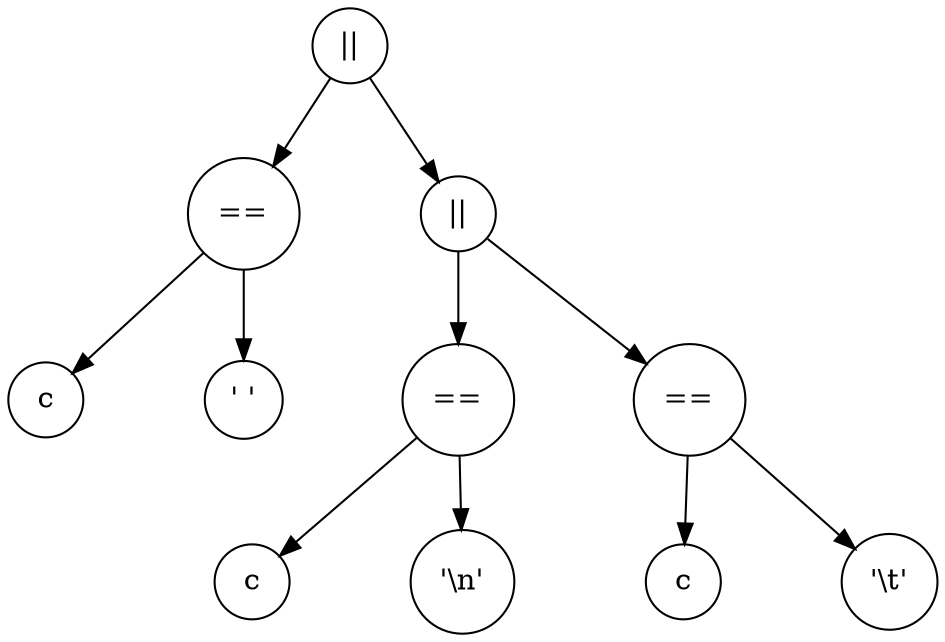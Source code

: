 digraph g{
  node [shape = circle];
  ranksep=0.5;
  nodesep=0.8;
  1 [ label = "||"];
  2 [ label = "=="];
  1 -> 2;
  3 [ label = "c"];
  2 -> 3;
  4 [ label = "' '"];
  2 -> 4;
  5 [ label = "||"];
  6 [ label = "=="];
  1 -> 5;
  5 -> 6;
  7 [ label = "c"];
  6 -> 7;
  8 [ label = "'\\n'"];
  6 -> 8;
  9 [ label = "=="];
  5 -> 9
  10 [ label = "c"];
  11 [ label = "'\\t'"];
  9 -> 10;
  9 -> 11;
}